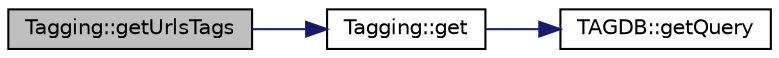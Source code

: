 digraph "Tagging::getUrlsTags"
{
 // INTERACTIVE_SVG=YES
 // LATEX_PDF_SIZE
  edge [fontname="Helvetica",fontsize="10",labelfontname="Helvetica",labelfontsize="10"];
  node [fontname="Helvetica",fontsize="10",shape=record];
  rankdir="LR";
  Node138 [label="Tagging::getUrlsTags",height=0.2,width=0.4,color="black", fillcolor="grey75", style="filled", fontcolor="black",tooltip=" "];
  Node138 -> Node139 [color="midnightblue",fontsize="10",style="solid",fontname="Helvetica"];
  Node139 [label="Tagging::get",height=0.2,width=0.4,color="black", fillcolor="white", style="filled",URL="$class_tagging.html#a31eafb22f7c6343f6a6e1a60c0b46d1b",tooltip=" "];
  Node139 -> Node140 [color="midnightblue",fontsize="10",style="solid",fontname="Helvetica"];
  Node140 [label="TAGDB::getQuery",height=0.2,width=0.4,color="black", fillcolor="white", style="filled",URL="$class_t_a_g_d_b.html#ae90d363ffa72013cdfe742c606888432",tooltip=" "];
}
